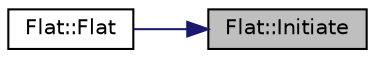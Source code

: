 digraph "Flat::Initiate"
{
 // LATEX_PDF_SIZE
  edge [fontname="Helvetica",fontsize="10",labelfontname="Helvetica",labelfontsize="10"];
  node [fontname="Helvetica",fontsize="10",shape=record];
  rankdir="RL";
  Node1 [label="Flat::Initiate",height=0.2,width=0.4,color="black", fillcolor="grey75", style="filled", fontcolor="black",tooltip="Tworzenie plaskowyzu według bryły wzorcowej i skali."];
  Node1 -> Node2 [dir="back",color="midnightblue",fontsize="10",style="solid",fontname="Helvetica"];
  Node2 [label="Flat::Flat",height=0.2,width=0.4,color="black", fillcolor="white", style="filled",URL="$class_flat.html#a2867c2bf0ae9291565ad52b2f8852386",tooltip="Konstruktor tworzenia nowego plaskowyzu z danymi parametrami."];
}
